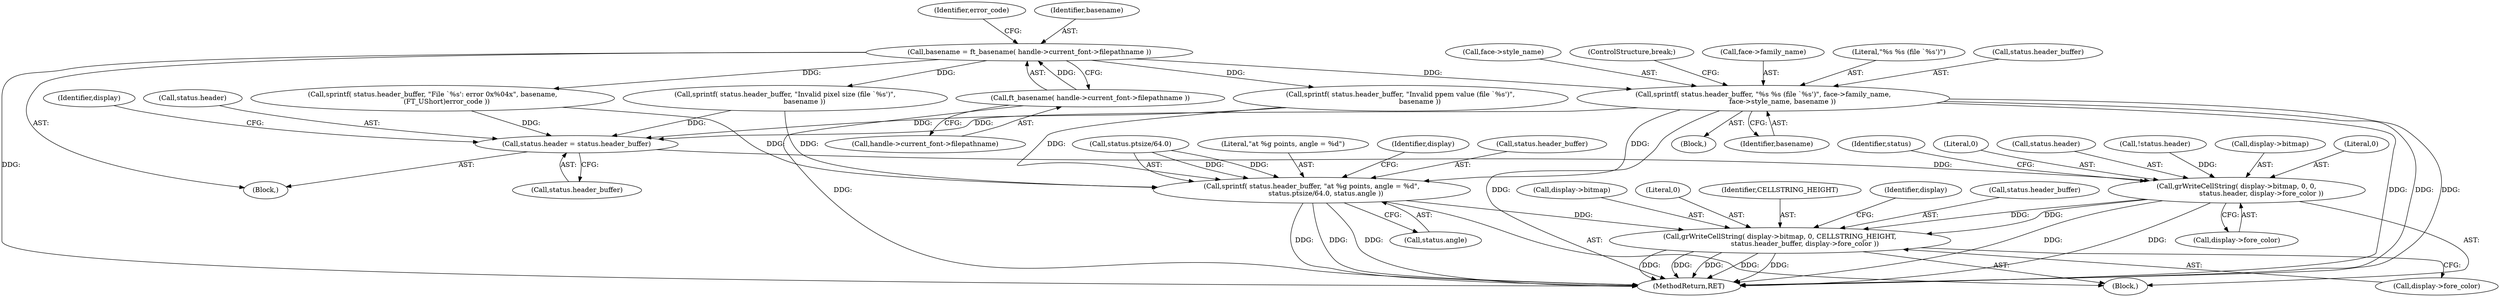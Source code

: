digraph "1_savannah_b995299b73ba4cd259f221f500d4e63095508bec_2@pointer" {
"1000140" [label="(Call,sprintf( status.header_buffer, \"%s %s (file `%s')\", face->family_name,\n                  face->style_name, basename ))"];
"1000128" [label="(Call,basename = ft_basename( handle->current_font->filepathname ))"];
"1000130" [label="(Call,ft_basename( handle->current_font->filepathname ))"];
"1000180" [label="(Call,status.header = status.header_buffer)"];
"1000187" [label="(Call,grWriteCellString( display->bitmap, 0, 0,\n                       status.header, display->fore_color ))"];
"1000212" [label="(Call,grWriteCellString( display->bitmap, 0, CELLSTRING_HEIGHT,\n                       status.header_buffer, display->fore_color ))"];
"1000199" [label="(Call,sprintf( status.header_buffer, \"at %g points, angle = %d\",\n             status.ptsize/64.0, status.angle ))"];
"1000188" [label="(Call,display->bitmap)"];
"1000196" [label="(Call,display->fore_color)"];
"1000128" [label="(Call,basename = ft_basename( handle->current_font->filepathname ))"];
"1000221" [label="(Call,display->fore_color)"];
"1000151" [label="(Identifier,basename)"];
"1000191" [label="(Literal,0)"];
"1000137" [label="(Identifier,error_code)"];
"1000130" [label="(Call,ft_basename( handle->current_font->filepathname ))"];
"1000212" [label="(Call,grWriteCellString( display->bitmap, 0, CELLSTRING_HEIGHT,\n                       status.header_buffer, display->fore_color ))"];
"1000180" [label="(Call,status.header = status.header_buffer)"];
"1000141" [label="(Call,status.header_buffer)"];
"1000213" [label="(Call,display->bitmap)"];
"1000140" [label="(Call,sprintf( status.header_buffer, \"%s %s (file `%s')\", face->family_name,\n                  face->style_name, basename ))"];
"1000204" [label="(Call,status.ptsize/64.0)"];
"1000189" [label="(Identifier,display)"];
"1000184" [label="(Call,status.header_buffer)"];
"1000148" [label="(Call,face->style_name)"];
"1000138" [label="(Block,)"];
"1000216" [label="(Literal,0)"];
"1000203" [label="(Literal,\"at %g points, angle = %d\")"];
"1000214" [label="(Identifier,display)"];
"1000200" [label="(Call,status.header_buffer)"];
"1000129" [label="(Identifier,basename)"];
"1000217" [label="(Identifier,CELLSTRING_HEIGHT)"];
"1000131" [label="(Call,handle->current_font->filepathname)"];
"1000187" [label="(Call,grWriteCellString( display->bitmap, 0, 0,\n                       status.header, display->fore_color ))"];
"1000127" [label="(Block,)"];
"1000162" [label="(Call,sprintf( status.header_buffer, \"Invalid ppem value (file `%s')\",\n                  basename ))"];
"1000102" [label="(Block,)"];
"1000228" [label="(MethodReturn,RET)"];
"1000154" [label="(Call,sprintf( status.header_buffer, \"Invalid pixel size (file `%s')\",\n                  basename ))"];
"1000201" [label="(Identifier,status)"];
"1000226" [label="(Identifier,display)"];
"1000192" [label="(Literal,0)"];
"1000152" [label="(ControlStructure,break;)"];
"1000170" [label="(Call,sprintf( status.header_buffer, \"File `%s': error 0x%04x\", basename,\n             (FT_UShort)error_code ))"];
"1000145" [label="(Call,face->family_name)"];
"1000218" [label="(Call,status.header_buffer)"];
"1000209" [label="(Call,status.angle)"];
"1000199" [label="(Call,sprintf( status.header_buffer, \"at %g points, angle = %d\",\n             status.ptsize/64.0, status.angle ))"];
"1000193" [label="(Call,status.header)"];
"1000123" [label="(Call,!status.header)"];
"1000181" [label="(Call,status.header)"];
"1000144" [label="(Literal,\"%s %s (file `%s')\")"];
"1000140" -> "1000138"  [label="AST: "];
"1000140" -> "1000151"  [label="CFG: "];
"1000141" -> "1000140"  [label="AST: "];
"1000144" -> "1000140"  [label="AST: "];
"1000145" -> "1000140"  [label="AST: "];
"1000148" -> "1000140"  [label="AST: "];
"1000151" -> "1000140"  [label="AST: "];
"1000152" -> "1000140"  [label="CFG: "];
"1000140" -> "1000228"  [label="DDG: "];
"1000140" -> "1000228"  [label="DDG: "];
"1000140" -> "1000228"  [label="DDG: "];
"1000140" -> "1000228"  [label="DDG: "];
"1000128" -> "1000140"  [label="DDG: "];
"1000140" -> "1000180"  [label="DDG: "];
"1000140" -> "1000199"  [label="DDG: "];
"1000128" -> "1000127"  [label="AST: "];
"1000128" -> "1000130"  [label="CFG: "];
"1000129" -> "1000128"  [label="AST: "];
"1000130" -> "1000128"  [label="AST: "];
"1000137" -> "1000128"  [label="CFG: "];
"1000128" -> "1000228"  [label="DDG: "];
"1000130" -> "1000128"  [label="DDG: "];
"1000128" -> "1000154"  [label="DDG: "];
"1000128" -> "1000162"  [label="DDG: "];
"1000128" -> "1000170"  [label="DDG: "];
"1000130" -> "1000131"  [label="CFG: "];
"1000131" -> "1000130"  [label="AST: "];
"1000130" -> "1000228"  [label="DDG: "];
"1000180" -> "1000127"  [label="AST: "];
"1000180" -> "1000184"  [label="CFG: "];
"1000181" -> "1000180"  [label="AST: "];
"1000184" -> "1000180"  [label="AST: "];
"1000189" -> "1000180"  [label="CFG: "];
"1000154" -> "1000180"  [label="DDG: "];
"1000170" -> "1000180"  [label="DDG: "];
"1000162" -> "1000180"  [label="DDG: "];
"1000180" -> "1000187"  [label="DDG: "];
"1000187" -> "1000102"  [label="AST: "];
"1000187" -> "1000196"  [label="CFG: "];
"1000188" -> "1000187"  [label="AST: "];
"1000191" -> "1000187"  [label="AST: "];
"1000192" -> "1000187"  [label="AST: "];
"1000193" -> "1000187"  [label="AST: "];
"1000196" -> "1000187"  [label="AST: "];
"1000201" -> "1000187"  [label="CFG: "];
"1000187" -> "1000228"  [label="DDG: "];
"1000187" -> "1000228"  [label="DDG: "];
"1000123" -> "1000187"  [label="DDG: "];
"1000187" -> "1000212"  [label="DDG: "];
"1000187" -> "1000212"  [label="DDG: "];
"1000212" -> "1000102"  [label="AST: "];
"1000212" -> "1000221"  [label="CFG: "];
"1000213" -> "1000212"  [label="AST: "];
"1000216" -> "1000212"  [label="AST: "];
"1000217" -> "1000212"  [label="AST: "];
"1000218" -> "1000212"  [label="AST: "];
"1000221" -> "1000212"  [label="AST: "];
"1000226" -> "1000212"  [label="CFG: "];
"1000212" -> "1000228"  [label="DDG: "];
"1000212" -> "1000228"  [label="DDG: "];
"1000212" -> "1000228"  [label="DDG: "];
"1000212" -> "1000228"  [label="DDG: "];
"1000212" -> "1000228"  [label="DDG: "];
"1000199" -> "1000212"  [label="DDG: "];
"1000199" -> "1000102"  [label="AST: "];
"1000199" -> "1000209"  [label="CFG: "];
"1000200" -> "1000199"  [label="AST: "];
"1000203" -> "1000199"  [label="AST: "];
"1000204" -> "1000199"  [label="AST: "];
"1000209" -> "1000199"  [label="AST: "];
"1000214" -> "1000199"  [label="CFG: "];
"1000199" -> "1000228"  [label="DDG: "];
"1000199" -> "1000228"  [label="DDG: "];
"1000199" -> "1000228"  [label="DDG: "];
"1000154" -> "1000199"  [label="DDG: "];
"1000170" -> "1000199"  [label="DDG: "];
"1000162" -> "1000199"  [label="DDG: "];
"1000204" -> "1000199"  [label="DDG: "];
"1000204" -> "1000199"  [label="DDG: "];
}
